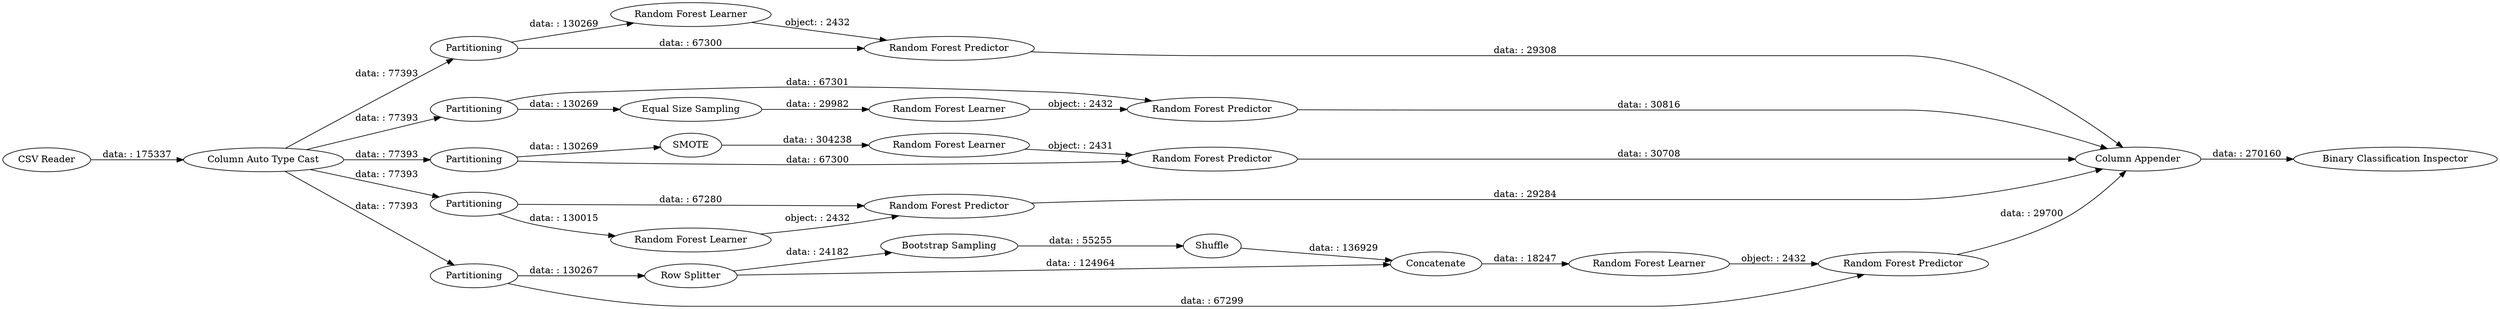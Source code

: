 digraph {
	"-4508344591635232216_6" [label=Partitioning]
	"-4508344591635232216_4" [label=SMOTE]
	"-4508344591635232216_44" [label="Row Splitter"]
	"-4508344591635232216_33" [label=Partitioning]
	"-4508344591635232216_35" [label="Random Forest Learner"]
	"-4508344591635232216_46" [label=Shuffle]
	"-4508344591635232216_21" [label="Random Forest Predictor"]
	"-4508344591635232216_39" [label="Column Appender"]
	"-4508344591635232216_26" [label="Random Forest Learner"]
	"-4508344591635232216_30" [label="Random Forest Predictor"]
	"-4508344591635232216_41" [label="Bootstrap Sampling"]
	"-4508344591635232216_3" [label=Partitioning]
	"-4508344591635232216_27" [label="Random Forest Predictor"]
	"-4508344591635232216_29" [label="Equal Size Sampling"]
	"-4508344591635232216_49" [label="Random Forest Predictor"]
	"-4508344591635232216_19" [label=Partitioning]
	"-4508344591635232216_47" [label=Partitioning]
	"-4508344591635232216_38" [label="Binary Classification Inspector"]
	"-4508344591635232216_48" [label="Random Forest Learner"]
	"-4508344591635232216_5" [label="CSV Reader"]
	"-4508344591635232216_45" [label=Concatenate]
	"-4508344591635232216_24" [label="Random Forest Learner"]
	"-4508344591635232216_40" [label="Column Auto Type Cast"]
	"-4508344591635232216_25" [label="Random Forest Predictor"]
	"-4508344591635232216_20" [label="Random Forest Learner"]
	"-4508344591635232216_39" -> "-4508344591635232216_38" [label="data: : 270160"]
	"-4508344591635232216_46" -> "-4508344591635232216_45" [label="data: : 136929"]
	"-4508344591635232216_40" -> "-4508344591635232216_33" [label="data: : 77393"]
	"-4508344591635232216_35" -> "-4508344591635232216_30" [label="object: : 2432"]
	"-4508344591635232216_41" -> "-4508344591635232216_46" [label="data: : 55255"]
	"-4508344591635232216_26" -> "-4508344591635232216_27" [label="object: : 2431"]
	"-4508344591635232216_30" -> "-4508344591635232216_39" [label="data: : 30816"]
	"-4508344591635232216_40" -> "-4508344591635232216_6" [label="data: : 77393"]
	"-4508344591635232216_25" -> "-4508344591635232216_39" [label="data: : 29308"]
	"-4508344591635232216_3" -> "-4508344591635232216_4" [label="data: : 130269"]
	"-4508344591635232216_6" -> "-4508344591635232216_24" [label="data: : 130269"]
	"-4508344591635232216_48" -> "-4508344591635232216_49" [label="object: : 2432"]
	"-4508344591635232216_20" -> "-4508344591635232216_21" [label="object: : 2432"]
	"-4508344591635232216_21" -> "-4508344591635232216_39" [label="data: : 29284"]
	"-4508344591635232216_6" -> "-4508344591635232216_25" [label="data: : 67300"]
	"-4508344591635232216_5" -> "-4508344591635232216_40" [label="data: : 175337"]
	"-4508344591635232216_40" -> "-4508344591635232216_3" [label="data: : 77393"]
	"-4508344591635232216_44" -> "-4508344591635232216_45" [label="data: : 124964"]
	"-4508344591635232216_49" -> "-4508344591635232216_39" [label="data: : 29700"]
	"-4508344591635232216_44" -> "-4508344591635232216_41" [label="data: : 24182"]
	"-4508344591635232216_19" -> "-4508344591635232216_20" [label="data: : 130015"]
	"-4508344591635232216_40" -> "-4508344591635232216_47" [label="data: : 77393"]
	"-4508344591635232216_47" -> "-4508344591635232216_44" [label="data: : 130267"]
	"-4508344591635232216_4" -> "-4508344591635232216_26" [label="data: : 304238"]
	"-4508344591635232216_33" -> "-4508344591635232216_30" [label="data: : 67301"]
	"-4508344591635232216_33" -> "-4508344591635232216_29" [label="data: : 130269"]
	"-4508344591635232216_24" -> "-4508344591635232216_25" [label="object: : 2432"]
	"-4508344591635232216_3" -> "-4508344591635232216_27" [label="data: : 67300"]
	"-4508344591635232216_47" -> "-4508344591635232216_49" [label="data: : 67299"]
	"-4508344591635232216_29" -> "-4508344591635232216_35" [label="data: : 29982"]
	"-4508344591635232216_19" -> "-4508344591635232216_21" [label="data: : 67280"]
	"-4508344591635232216_45" -> "-4508344591635232216_48" [label="data: : 18247"]
	"-4508344591635232216_27" -> "-4508344591635232216_39" [label="data: : 30708"]
	"-4508344591635232216_40" -> "-4508344591635232216_19" [label="data: : 77393"]
	rankdir=LR
}
